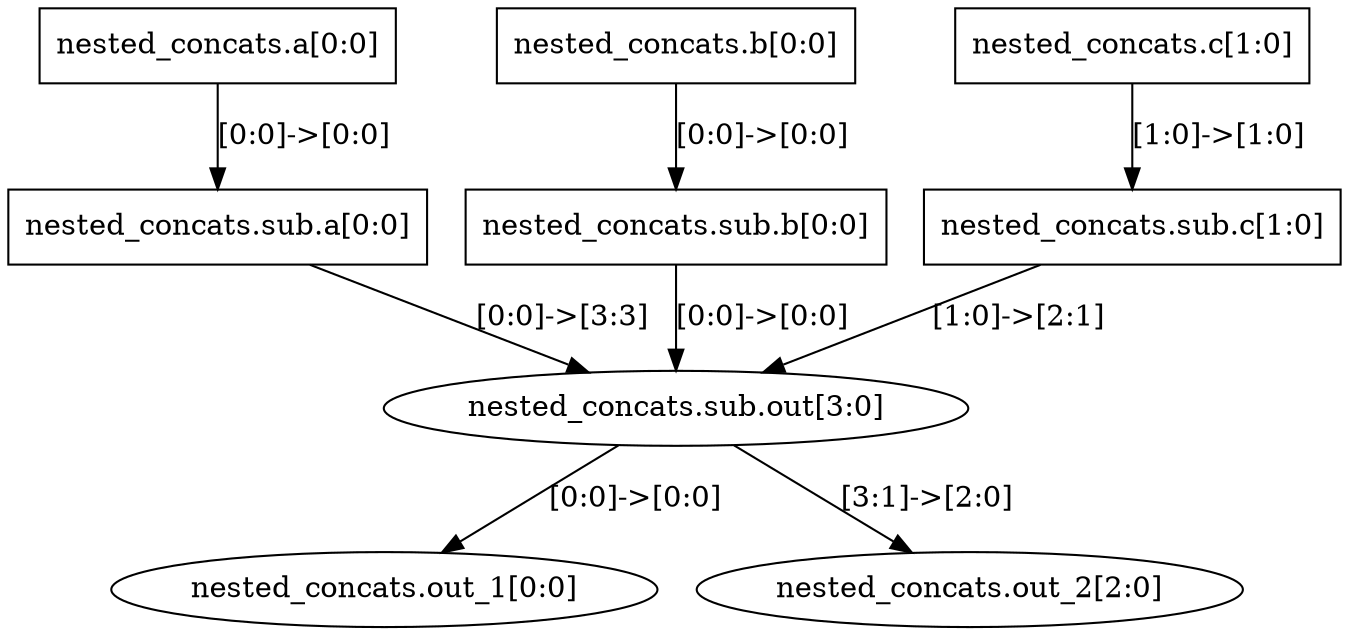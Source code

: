 digraph G {
	"nested_concats.a" -> "nested_concats.sub.a"[label="[0:0]->[0:0]"];
	"nested_concats.b" -> "nested_concats.sub.b"[label="[0:0]->[0:0]"];
	"nested_concats.c" -> "nested_concats.sub.c"[label="[1:0]->[1:0]"];
	"nested_concats.sub.b" -> "nested_concats.sub.out"[label="[0:0]->[0:0]"];
	"nested_concats.sub.c" -> "nested_concats.sub.out"[label="[1:0]->[2:1]"];
	"nested_concats.sub.a" -> "nested_concats.sub.out"[label="[0:0]->[3:3]"];
	"nested_concats.sub.out" -> "nested_concats.out_1"[label="[0:0]->[0:0]"];
	"nested_concats.sub.out" -> "nested_concats.out_2"[label="[3:1]->[2:0]"];
	"nested_concats.sub.a" [shape=rectangle, label="nested_concats.sub.a[0:0]"];
	"nested_concats.sub.b" [shape=rectangle, label="nested_concats.sub.b[0:0]"];
	"nested_concats.sub.c" [shape=rectangle, label="nested_concats.sub.c[1:0]"];
	"nested_concats.sub.out" [shape=ellipse, label="nested_concats.sub.out[3:0]"];
	"nested_concats.a" [shape=rectangle, label="nested_concats.a[0:0]"];
	"nested_concats.b" [shape=rectangle, label="nested_concats.b[0:0]"];
	"nested_concats.c" [shape=rectangle, label="nested_concats.c[1:0]"];
	"nested_concats.out_1" [shape=ellipse, label="nested_concats.out_1[0:0]"];
	"nested_concats.out_2" [shape=ellipse, label="nested_concats.out_2[2:0]"];
}
